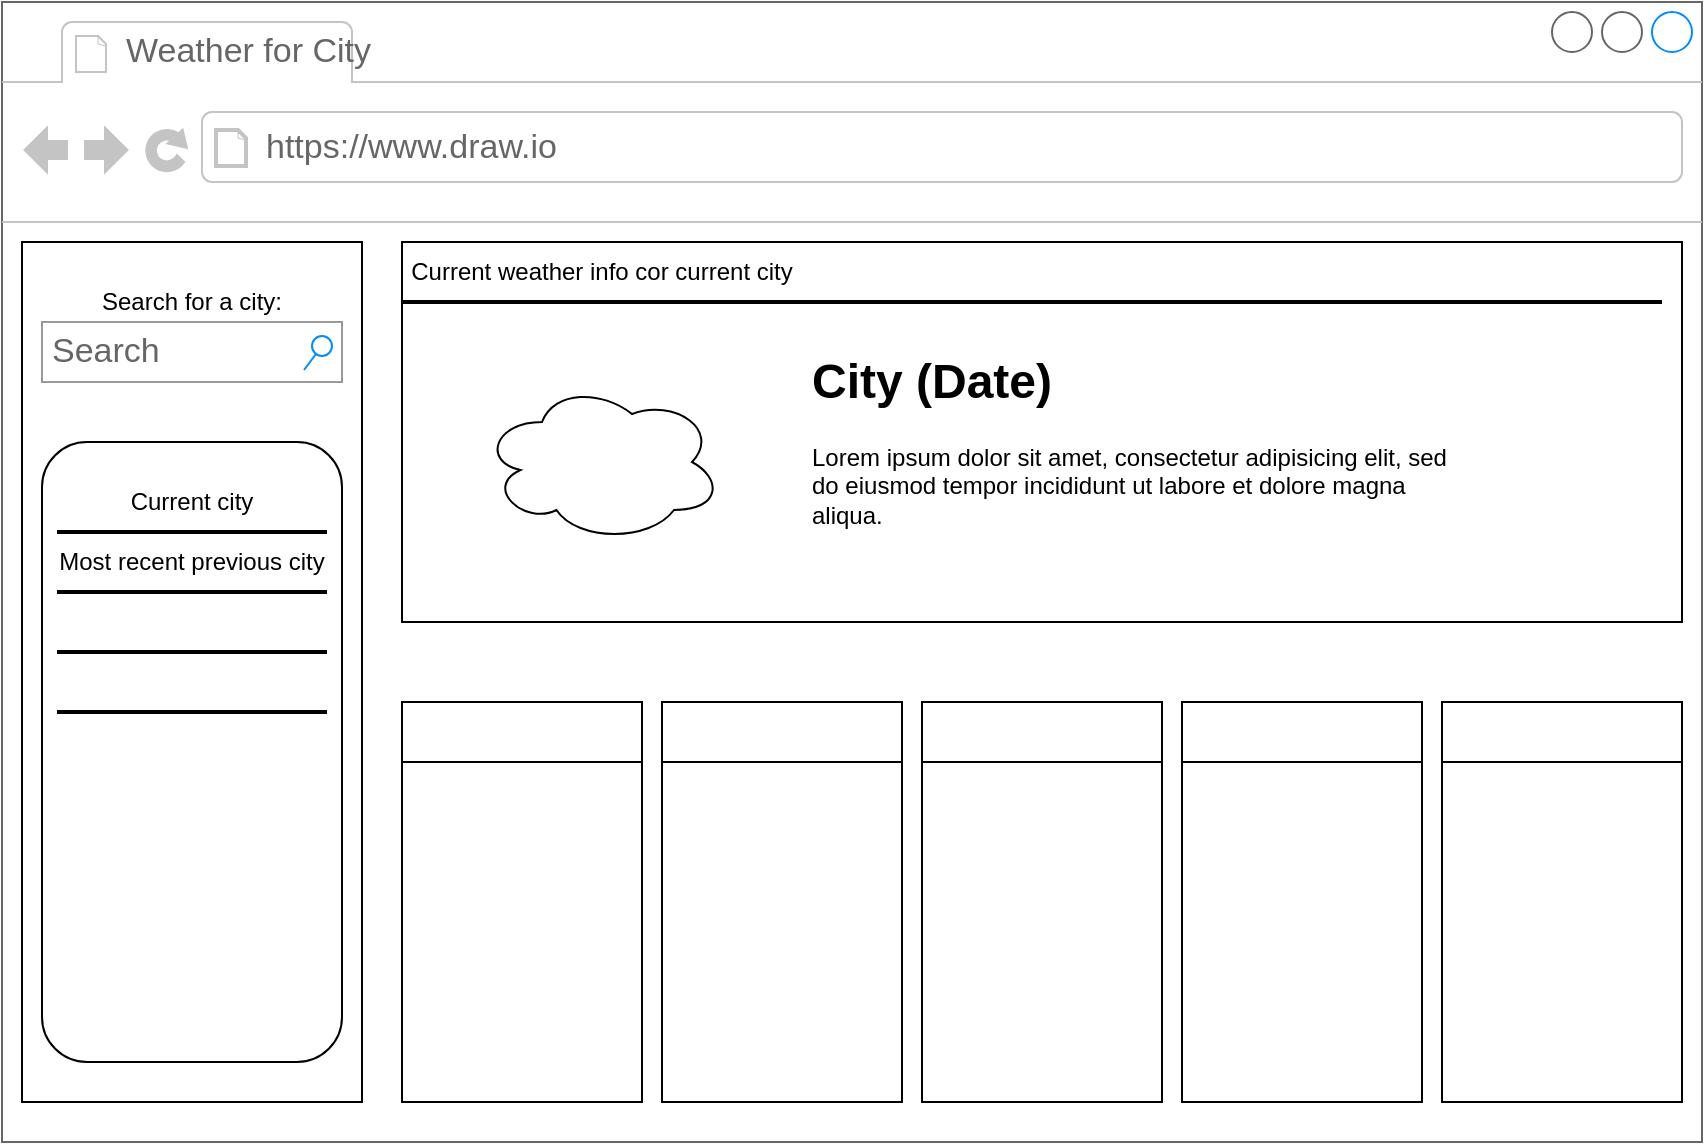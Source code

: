 <mxfile version="13.0.3" type="device"><diagram id="njfAs9tsR3Bq-LN2QNgL" name="Page-1"><mxGraphModel dx="1026" dy="634" grid="1" gridSize="10" guides="1" tooltips="1" connect="1" arrows="1" fold="1" page="1" pageScale="1" pageWidth="1169" pageHeight="1654" math="0" shadow="0"><root><mxCell id="0"/><mxCell id="1" parent="0"/><mxCell id="iTFnmSj0ru3taUt-lAmr-2" value="" style="strokeWidth=1;shadow=0;dashed=0;align=center;html=1;shape=mxgraph.mockup.containers.browserWindow;rSize=0;strokeColor=#666666;strokeColor2=#008cff;strokeColor3=#c4c4c4;mainText=,;recursiveResize=0;" vertex="1" parent="1"><mxGeometry x="80" y="100" width="850" height="570" as="geometry"/></mxCell><mxCell id="iTFnmSj0ru3taUt-lAmr-3" value="Weather for City" style="strokeWidth=1;shadow=0;dashed=0;align=center;html=1;shape=mxgraph.mockup.containers.anchor;fontSize=17;fontColor=#666666;align=left;" vertex="1" parent="iTFnmSj0ru3taUt-lAmr-2"><mxGeometry x="60" y="12" width="110" height="26" as="geometry"/></mxCell><mxCell id="iTFnmSj0ru3taUt-lAmr-4" value="https://www.draw.io" style="strokeWidth=1;shadow=0;dashed=0;align=center;html=1;shape=mxgraph.mockup.containers.anchor;rSize=0;fontSize=17;fontColor=#666666;align=left;" vertex="1" parent="iTFnmSj0ru3taUt-lAmr-2"><mxGeometry x="130" y="60" width="250" height="26" as="geometry"/></mxCell><mxCell id="iTFnmSj0ru3taUt-lAmr-5" value="" style="rounded=0;whiteSpace=wrap;html=1;" vertex="1" parent="iTFnmSj0ru3taUt-lAmr-2"><mxGeometry x="10" y="120" width="170" height="430" as="geometry"/></mxCell><mxCell id="iTFnmSj0ru3taUt-lAmr-6" value="Search for a city:" style="text;html=1;strokeColor=none;fillColor=none;align=center;verticalAlign=middle;whiteSpace=wrap;rounded=0;" vertex="1" parent="iTFnmSj0ru3taUt-lAmr-2"><mxGeometry x="20" y="140" width="150" height="20" as="geometry"/></mxCell><mxCell id="iTFnmSj0ru3taUt-lAmr-7" value="Search" style="strokeWidth=1;shadow=0;dashed=0;align=center;html=1;shape=mxgraph.mockup.forms.searchBox;strokeColor=#999999;mainText=;strokeColor2=#008cff;fontColor=#666666;fontSize=17;align=left;spacingLeft=3;" vertex="1" parent="iTFnmSj0ru3taUt-lAmr-2"><mxGeometry x="20" y="160" width="150" height="30" as="geometry"/></mxCell><mxCell id="iTFnmSj0ru3taUt-lAmr-8" value="" style="rounded=1;whiteSpace=wrap;html=1;" vertex="1" parent="iTFnmSj0ru3taUt-lAmr-2"><mxGeometry x="20" y="220" width="150" height="310" as="geometry"/></mxCell><mxCell id="iTFnmSj0ru3taUt-lAmr-9" value="Current city" style="text;html=1;strokeColor=none;fillColor=none;align=center;verticalAlign=middle;whiteSpace=wrap;rounded=0;" vertex="1" parent="iTFnmSj0ru3taUt-lAmr-2"><mxGeometry x="25" y="240" width="140" height="20" as="geometry"/></mxCell><mxCell id="iTFnmSj0ru3taUt-lAmr-26" value="" style="line;strokeWidth=2;html=1;" vertex="1" parent="iTFnmSj0ru3taUt-lAmr-2"><mxGeometry x="27.5" y="260" width="135" height="10" as="geometry"/></mxCell><mxCell id="iTFnmSj0ru3taUt-lAmr-27" value="" style="line;strokeWidth=2;html=1;" vertex="1" parent="iTFnmSj0ru3taUt-lAmr-2"><mxGeometry x="27.5" y="290" width="135" height="10" as="geometry"/></mxCell><mxCell id="iTFnmSj0ru3taUt-lAmr-28" value="" style="line;strokeWidth=2;html=1;" vertex="1" parent="iTFnmSj0ru3taUt-lAmr-2"><mxGeometry x="27.5" y="320" width="135" height="10" as="geometry"/></mxCell><mxCell id="iTFnmSj0ru3taUt-lAmr-29" value="" style="line;strokeWidth=2;html=1;" vertex="1" parent="iTFnmSj0ru3taUt-lAmr-2"><mxGeometry x="27.5" y="350" width="135" height="10" as="geometry"/></mxCell><mxCell id="iTFnmSj0ru3taUt-lAmr-30" value="Most recent previous city" style="text;html=1;strokeColor=none;fillColor=none;align=center;verticalAlign=middle;whiteSpace=wrap;rounded=0;" vertex="1" parent="iTFnmSj0ru3taUt-lAmr-2"><mxGeometry x="20" y="270" width="150" height="20" as="geometry"/></mxCell><mxCell id="iTFnmSj0ru3taUt-lAmr-32" value="" style="rounded=0;whiteSpace=wrap;html=1;" vertex="1" parent="iTFnmSj0ru3taUt-lAmr-2"><mxGeometry x="200" y="120" width="640" height="190" as="geometry"/></mxCell><mxCell id="iTFnmSj0ru3taUt-lAmr-34" value="" style="line;strokeWidth=2;html=1;" vertex="1" parent="iTFnmSj0ru3taUt-lAmr-2"><mxGeometry x="200" y="145" width="630" height="10" as="geometry"/></mxCell><mxCell id="iTFnmSj0ru3taUt-lAmr-35" value="Current weather info cor current city" style="text;html=1;strokeColor=none;fillColor=none;align=center;verticalAlign=middle;whiteSpace=wrap;rounded=0;" vertex="1" parent="iTFnmSj0ru3taUt-lAmr-2"><mxGeometry x="200" y="125" width="200" height="20" as="geometry"/></mxCell><mxCell id="iTFnmSj0ru3taUt-lAmr-36" value="" style="ellipse;shape=cloud;whiteSpace=wrap;html=1;" vertex="1" parent="iTFnmSj0ru3taUt-lAmr-2"><mxGeometry x="240" y="190" width="120" height="80" as="geometry"/></mxCell><mxCell id="iTFnmSj0ru3taUt-lAmr-37" value="&lt;h1&gt;City (Date)&lt;/h1&gt;&lt;p&gt;Lorem ipsum dolor sit amet, consectetur adipisicing elit, sed do eiusmod tempor incididunt ut labore et dolore magna aliqua.&lt;/p&gt;" style="text;html=1;strokeColor=none;fillColor=none;spacing=5;spacingTop=-20;whiteSpace=wrap;overflow=hidden;rounded=0;" vertex="1" parent="iTFnmSj0ru3taUt-lAmr-2"><mxGeometry x="400" y="170" width="330" height="120" as="geometry"/></mxCell><mxCell id="iTFnmSj0ru3taUt-lAmr-38" value="" style="rounded=0;whiteSpace=wrap;html=1;" vertex="1" parent="iTFnmSj0ru3taUt-lAmr-2"><mxGeometry x="200" y="350" width="120" height="200" as="geometry"/></mxCell><mxCell id="iTFnmSj0ru3taUt-lAmr-42" value="" style="rounded=0;whiteSpace=wrap;html=1;" vertex="1" parent="iTFnmSj0ru3taUt-lAmr-2"><mxGeometry x="330" y="350" width="120" height="200" as="geometry"/></mxCell><mxCell id="iTFnmSj0ru3taUt-lAmr-41" value="" style="rounded=0;whiteSpace=wrap;html=1;" vertex="1" parent="iTFnmSj0ru3taUt-lAmr-2"><mxGeometry x="460" y="350" width="120" height="200" as="geometry"/></mxCell><mxCell id="iTFnmSj0ru3taUt-lAmr-40" value="" style="rounded=0;whiteSpace=wrap;html=1;" vertex="1" parent="iTFnmSj0ru3taUt-lAmr-2"><mxGeometry x="590" y="350" width="120" height="200" as="geometry"/></mxCell><mxCell id="iTFnmSj0ru3taUt-lAmr-39" value="" style="rounded=0;whiteSpace=wrap;html=1;" vertex="1" parent="iTFnmSj0ru3taUt-lAmr-2"><mxGeometry x="720" y="350" width="120" height="200" as="geometry"/></mxCell><mxCell id="iTFnmSj0ru3taUt-lAmr-44" value="" style="shape=partialRectangle;whiteSpace=wrap;html=1;left=0;right=0;fillColor=none;" vertex="1" parent="iTFnmSj0ru3taUt-lAmr-2"><mxGeometry x="200" y="350" width="120" height="30" as="geometry"/></mxCell><mxCell id="iTFnmSj0ru3taUt-lAmr-48" value="" style="shape=partialRectangle;whiteSpace=wrap;html=1;left=0;right=0;fillColor=none;" vertex="1" parent="iTFnmSj0ru3taUt-lAmr-2"><mxGeometry x="460" y="350" width="120" height="30" as="geometry"/></mxCell><mxCell id="iTFnmSj0ru3taUt-lAmr-47" value="" style="shape=partialRectangle;whiteSpace=wrap;html=1;left=0;right=0;fillColor=none;" vertex="1" parent="iTFnmSj0ru3taUt-lAmr-2"><mxGeometry x="590" y="350" width="120" height="30" as="geometry"/></mxCell><mxCell id="iTFnmSj0ru3taUt-lAmr-46" value="" style="shape=partialRectangle;whiteSpace=wrap;html=1;left=0;right=0;fillColor=none;" vertex="1" parent="iTFnmSj0ru3taUt-lAmr-2"><mxGeometry x="330" y="350" width="120" height="30" as="geometry"/></mxCell><mxCell id="iTFnmSj0ru3taUt-lAmr-45" value="" style="shape=partialRectangle;whiteSpace=wrap;html=1;left=0;right=0;fillColor=none;" vertex="1" parent="iTFnmSj0ru3taUt-lAmr-2"><mxGeometry x="720" y="350" width="120" height="30" as="geometry"/></mxCell></root></mxGraphModel></diagram></mxfile>